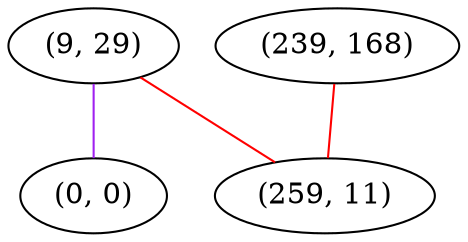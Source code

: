 graph "" {
"(9, 29)";
"(0, 0)";
"(239, 168)";
"(259, 11)";
"(9, 29)" -- "(0, 0)"  [color=purple, key=0, weight=4];
"(9, 29)" -- "(259, 11)"  [color=red, key=0, weight=1];
"(239, 168)" -- "(259, 11)"  [color=red, key=0, weight=1];
}

